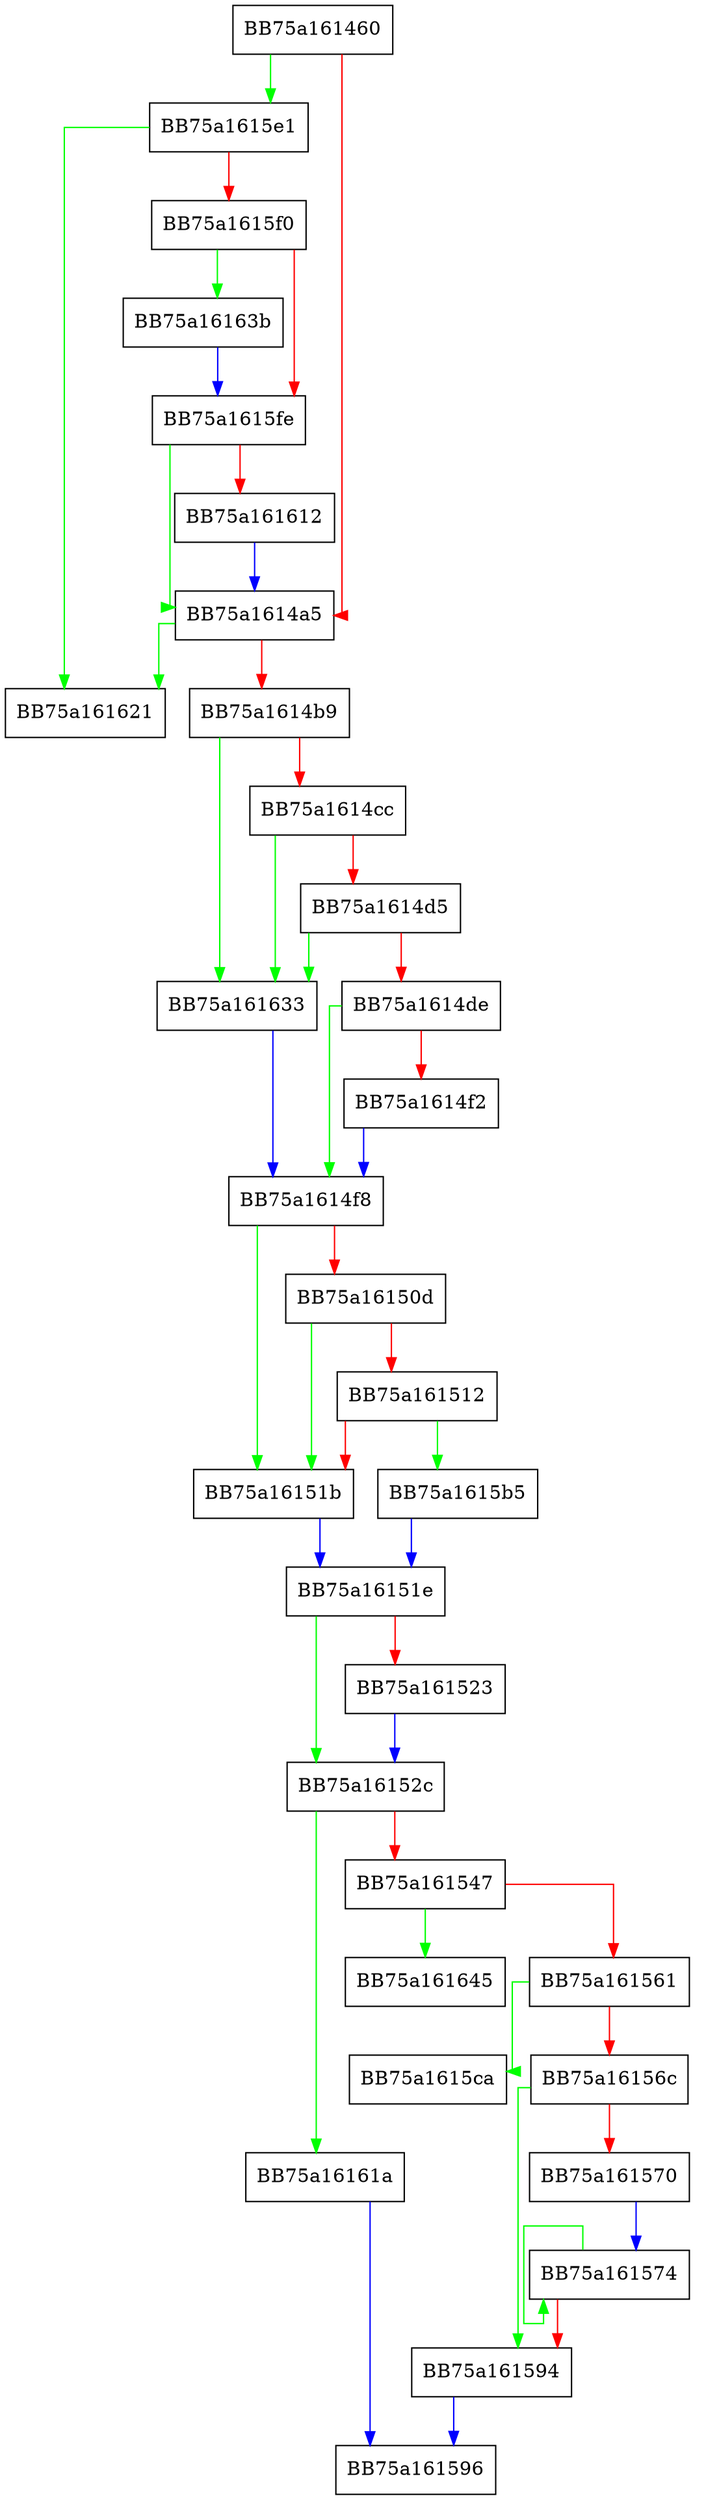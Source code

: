 digraph str_byte {
  node [shape="box"];
  graph [splines=ortho];
  BB75a161460 -> BB75a1615e1 [color="green"];
  BB75a161460 -> BB75a1614a5 [color="red"];
  BB75a1614a5 -> BB75a161621 [color="green"];
  BB75a1614a5 -> BB75a1614b9 [color="red"];
  BB75a1614b9 -> BB75a161633 [color="green"];
  BB75a1614b9 -> BB75a1614cc [color="red"];
  BB75a1614cc -> BB75a161633 [color="green"];
  BB75a1614cc -> BB75a1614d5 [color="red"];
  BB75a1614d5 -> BB75a161633 [color="green"];
  BB75a1614d5 -> BB75a1614de [color="red"];
  BB75a1614de -> BB75a1614f8 [color="green"];
  BB75a1614de -> BB75a1614f2 [color="red"];
  BB75a1614f2 -> BB75a1614f8 [color="blue"];
  BB75a1614f8 -> BB75a16151b [color="green"];
  BB75a1614f8 -> BB75a16150d [color="red"];
  BB75a16150d -> BB75a16151b [color="green"];
  BB75a16150d -> BB75a161512 [color="red"];
  BB75a161512 -> BB75a1615b5 [color="green"];
  BB75a161512 -> BB75a16151b [color="red"];
  BB75a16151b -> BB75a16151e [color="blue"];
  BB75a16151e -> BB75a16152c [color="green"];
  BB75a16151e -> BB75a161523 [color="red"];
  BB75a161523 -> BB75a16152c [color="blue"];
  BB75a16152c -> BB75a16161a [color="green"];
  BB75a16152c -> BB75a161547 [color="red"];
  BB75a161547 -> BB75a161645 [color="green"];
  BB75a161547 -> BB75a161561 [color="red"];
  BB75a161561 -> BB75a1615ca [color="green"];
  BB75a161561 -> BB75a16156c [color="red"];
  BB75a16156c -> BB75a161594 [color="green"];
  BB75a16156c -> BB75a161570 [color="red"];
  BB75a161570 -> BB75a161574 [color="blue"];
  BB75a161574 -> BB75a161574 [color="green"];
  BB75a161574 -> BB75a161594 [color="red"];
  BB75a161594 -> BB75a161596 [color="blue"];
  BB75a1615b5 -> BB75a16151e [color="blue"];
  BB75a1615e1 -> BB75a161621 [color="green"];
  BB75a1615e1 -> BB75a1615f0 [color="red"];
  BB75a1615f0 -> BB75a16163b [color="green"];
  BB75a1615f0 -> BB75a1615fe [color="red"];
  BB75a1615fe -> BB75a1614a5 [color="green"];
  BB75a1615fe -> BB75a161612 [color="red"];
  BB75a161612 -> BB75a1614a5 [color="blue"];
  BB75a16161a -> BB75a161596 [color="blue"];
  BB75a161633 -> BB75a1614f8 [color="blue"];
  BB75a16163b -> BB75a1615fe [color="blue"];
}
